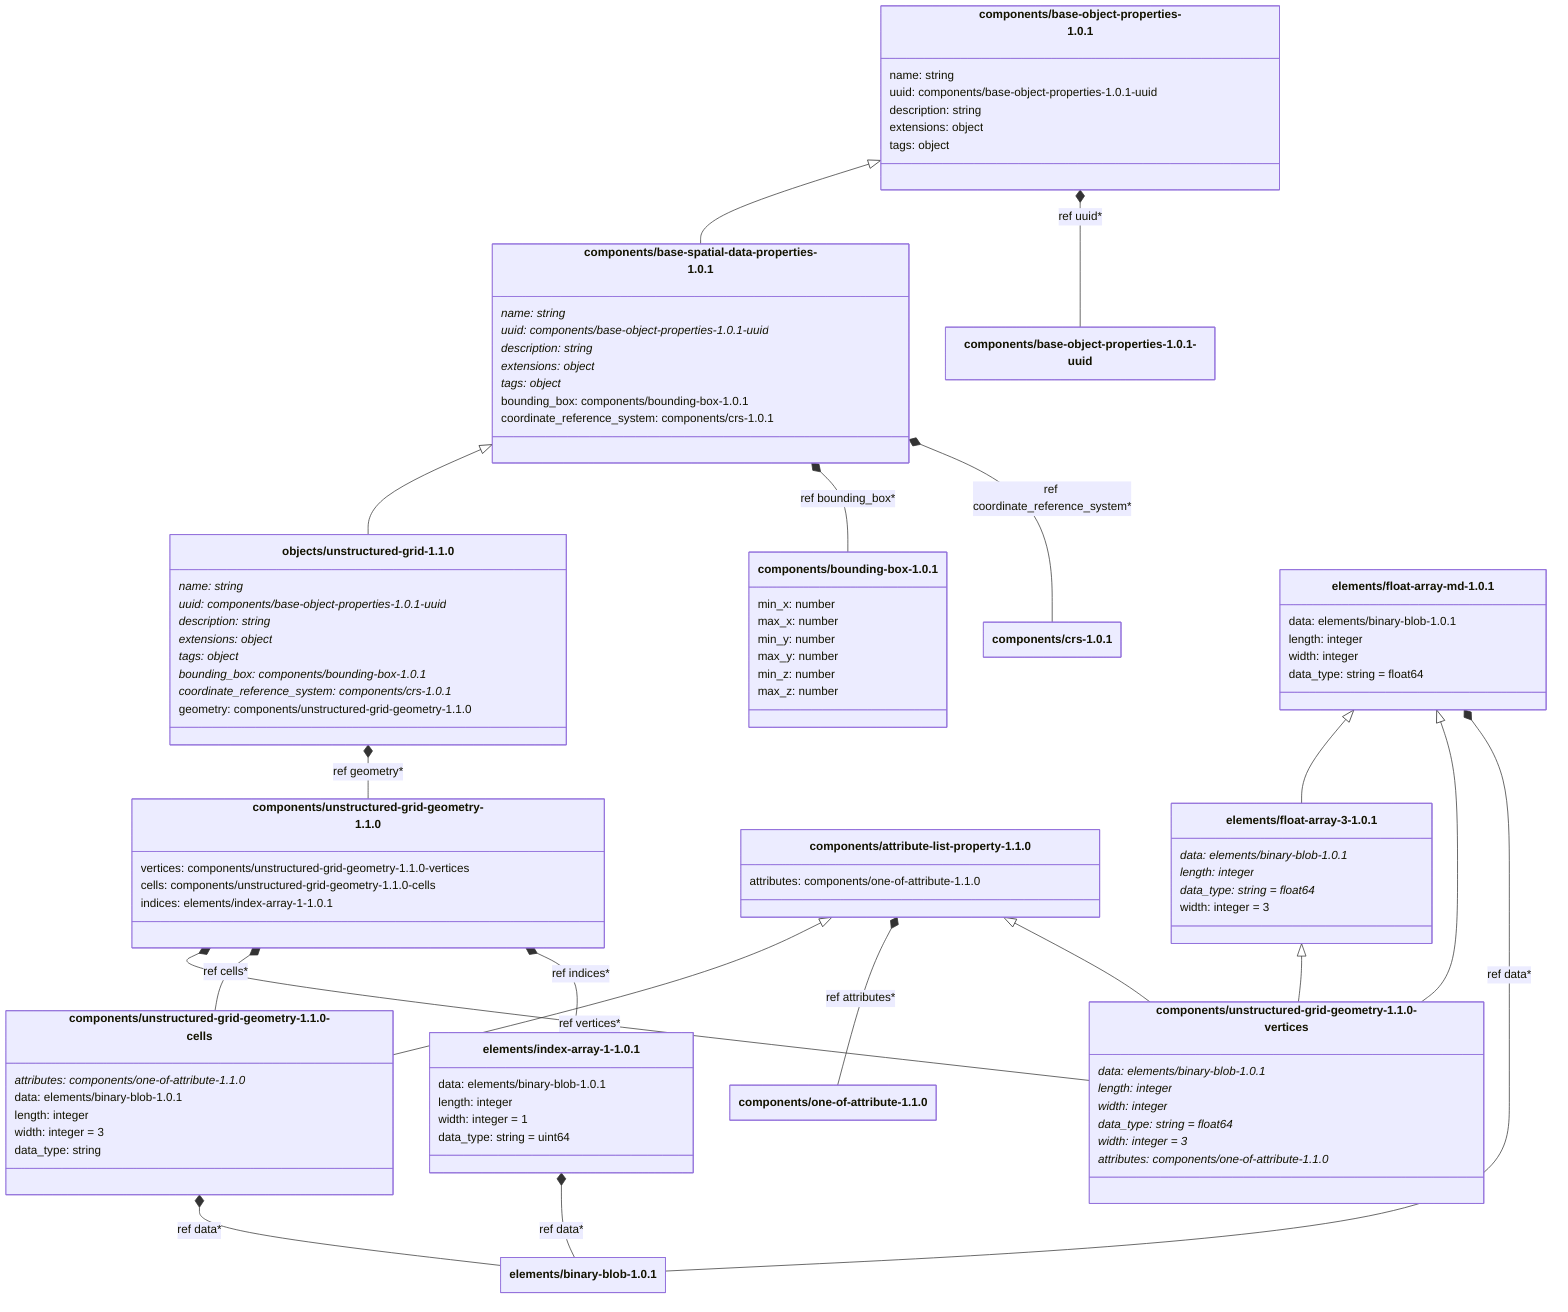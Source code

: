 ---
config:
    class:
        hideEmptyMembersBox: true
---

classDiagram
    class `components/base-object-properties-1.0.1`:::schemaComponent {
        name: string
        uuid: components/base-object-properties-1.0.1-uuid
        description: string
        extensions: object
        tags: object
    }
    class `components/base-spatial-data-properties-1.0.1`:::schemaComponent {
        name: string*
        uuid: components/base-object-properties-1.0.1-uuid*
        description: string*
        extensions: object*
        tags: object*
        bounding_box: components/bounding-box-1.0.1
        coordinate_reference_system: components/crs-1.0.1
    }
    `components/base-object-properties-1.0.1` <|-- `components/base-spatial-data-properties-1.0.1`
    class `objects/unstructured-grid-1.1.0`:::schemaObject {
        name: string*
        uuid: components/base-object-properties-1.0.1-uuid*
        description: string*
        extensions: object*
        tags: object*
        bounding_box: components/bounding-box-1.0.1*
        coordinate_reference_system: components/crs-1.0.1*
        geometry: components/unstructured-grid-geometry-1.1.0
    }
    `components/base-spatial-data-properties-1.0.1` <|-- `objects/unstructured-grid-1.1.0`
    `components/base-object-properties-1.0.1` *-- `components/base-object-properties-1.0.1-uuid` : ref uuid*
    `components/base-spatial-data-properties-1.0.1` *-- `components/bounding-box-1.0.1` : ref bounding_box*
    `components/base-spatial-data-properties-1.0.1` *-- `components/crs-1.0.1` : ref coordinate_reference_system*
    `objects/unstructured-grid-1.1.0` *-- `components/unstructured-grid-geometry-1.1.0` : ref geometry*
    class `components/crs-1.0.1`:::schemaComponent {
    }
    class `components/base-object-properties-1.0.1-uuid`:::schemaImplicit {
    }
    class `components/unstructured-grid-geometry-1.1.0`:::schemaComponent {
        vertices: components/unstructured-grid-geometry-1.1.0-vertices
        cells: components/unstructured-grid-geometry-1.1.0-cells
        indices: elements/index-array-1-1.0.1
    }
    `components/unstructured-grid-geometry-1.1.0` *-- `components/unstructured-grid-geometry-1.1.0-vertices` : ref vertices*
    `components/unstructured-grid-geometry-1.1.0` *-- `components/unstructured-grid-geometry-1.1.0-cells` : ref cells*
    `components/unstructured-grid-geometry-1.1.0` *-- `elements/index-array-1-1.0.1` : ref indices*
    class `components/attribute-list-property-1.1.0`:::schemaComponent {
        attributes: components/one-of-attribute-1.1.0
    }
    class `components/unstructured-grid-geometry-1.1.0-cells`:::schemaImplicit {
        attributes: components/one-of-attribute-1.1.0*
        data: elements/binary-blob-1.0.1
        length: integer
        width: integer = 3
        data_type: string
    }
    `components/attribute-list-property-1.1.0` <|-- `components/unstructured-grid-geometry-1.1.0-cells`
    `components/attribute-list-property-1.1.0` *-- `components/one-of-attribute-1.1.0` : ref attributes*
    `components/unstructured-grid-geometry-1.1.0-cells` *-- `elements/binary-blob-1.0.1` : ref data*
    class `components/one-of-attribute-1.1.0`:::schemaComponent {
    }
    class `elements/binary-blob-1.0.1`:::schemaElement {
    }
    class `elements/index-array-1-1.0.1`:::schemaElement {
        data: elements/binary-blob-1.0.1
        length: integer
        width: integer = 1
        data_type: string = uint64
    }
    `elements/index-array-1-1.0.1` *-- `elements/binary-blob-1.0.1` : ref data*
    class `elements/float-array-md-1.0.1`:::schemaElement {
        data: elements/binary-blob-1.0.1
        length: integer
        width: integer
        data_type: string = float64
    }
    class `elements/float-array-3-1.0.1`:::schemaElement {
        data: elements/binary-blob-1.0.1*
        length: integer*
        data_type: string = float64*
        width: integer = 3
    }
    `elements/float-array-md-1.0.1` <|-- `elements/float-array-3-1.0.1`
    class `components/unstructured-grid-geometry-1.1.0-vertices`:::schemaImplicit {
        data: elements/binary-blob-1.0.1*
        length: integer*
        width: integer*
        data_type: string = float64*
        width: integer = 3*
        attributes: components/one-of-attribute-1.1.0*
    }
    `elements/float-array-md-1.0.1` <|-- `components/unstructured-grid-geometry-1.1.0-vertices`
    `elements/float-array-3-1.0.1` <|-- `components/unstructured-grid-geometry-1.1.0-vertices`
    `components/attribute-list-property-1.1.0` <|-- `components/unstructured-grid-geometry-1.1.0-vertices`
    `elements/float-array-md-1.0.1` *-- `elements/binary-blob-1.0.1` : ref data*
    class `components/bounding-box-1.0.1`:::schemaComponent {
        min_x: number
        max_x: number
        min_y: number
        max_y: number
        min_z: number
        max_z: number
    }